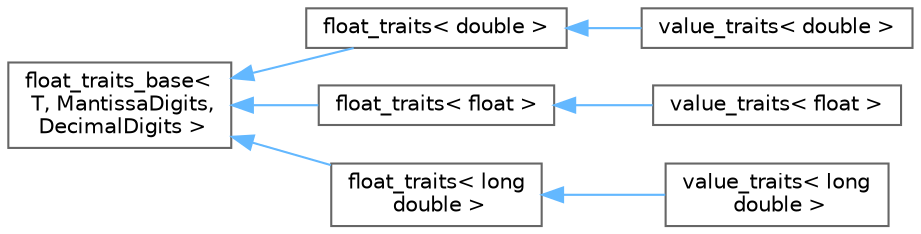 digraph "Graphical Class Hierarchy"
{
 // LATEX_PDF_SIZE
  bgcolor="transparent";
  edge [fontname=Helvetica,fontsize=10,labelfontname=Helvetica,labelfontsize=10];
  node [fontname=Helvetica,fontsize=10,shape=box,height=0.2,width=0.4];
  rankdir="LR";
  Node0 [id="Node000000",label="float_traits_base\<\l T, MantissaDigits,\l DecimalDigits \>",height=0.2,width=0.4,color="grey40", fillcolor="white", style="filled",URL="$structfloat__traits__base.html",tooltip=" "];
  Node0 -> Node1 [id="edge47_Node000000_Node000001",dir="back",color="steelblue1",style="solid",tooltip=" "];
  Node1 [id="Node000001",label="float_traits\< double \>",height=0.2,width=0.4,color="grey40", fillcolor="white", style="filled",URL="$structfloat__traits.html",tooltip=" "];
  Node1 -> Node2 [id="edge48_Node000001_Node000002",dir="back",color="steelblue1",style="solid",tooltip=" "];
  Node2 [id="Node000002",label="value_traits\< double \>",height=0.2,width=0.4,color="grey40", fillcolor="white", style="filled",URL="$structvalue__traits_3_01double_01_4.html",tooltip=" "];
  Node0 -> Node3 [id="edge49_Node000000_Node000003",dir="back",color="steelblue1",style="solid",tooltip=" "];
  Node3 [id="Node000003",label="float_traits\< float \>",height=0.2,width=0.4,color="grey40", fillcolor="white", style="filled",URL="$structfloat__traits.html",tooltip=" "];
  Node3 -> Node4 [id="edge50_Node000003_Node000004",dir="back",color="steelblue1",style="solid",tooltip=" "];
  Node4 [id="Node000004",label="value_traits\< float \>",height=0.2,width=0.4,color="grey40", fillcolor="white", style="filled",URL="$structvalue__traits_3_01float_01_4.html",tooltip=" "];
  Node0 -> Node5 [id="edge51_Node000000_Node000005",dir="back",color="steelblue1",style="solid",tooltip=" "];
  Node5 [id="Node000005",label="float_traits\< long\l double \>",height=0.2,width=0.4,color="grey40", fillcolor="white", style="filled",URL="$structfloat__traits.html",tooltip=" "];
  Node5 -> Node6 [id="edge52_Node000005_Node000006",dir="back",color="steelblue1",style="solid",tooltip=" "];
  Node6 [id="Node000006",label="value_traits\< long\l double \>",height=0.2,width=0.4,color="grey40", fillcolor="white", style="filled",URL="$structvalue__traits_3_01long_01double_01_4.html",tooltip=" "];
}
